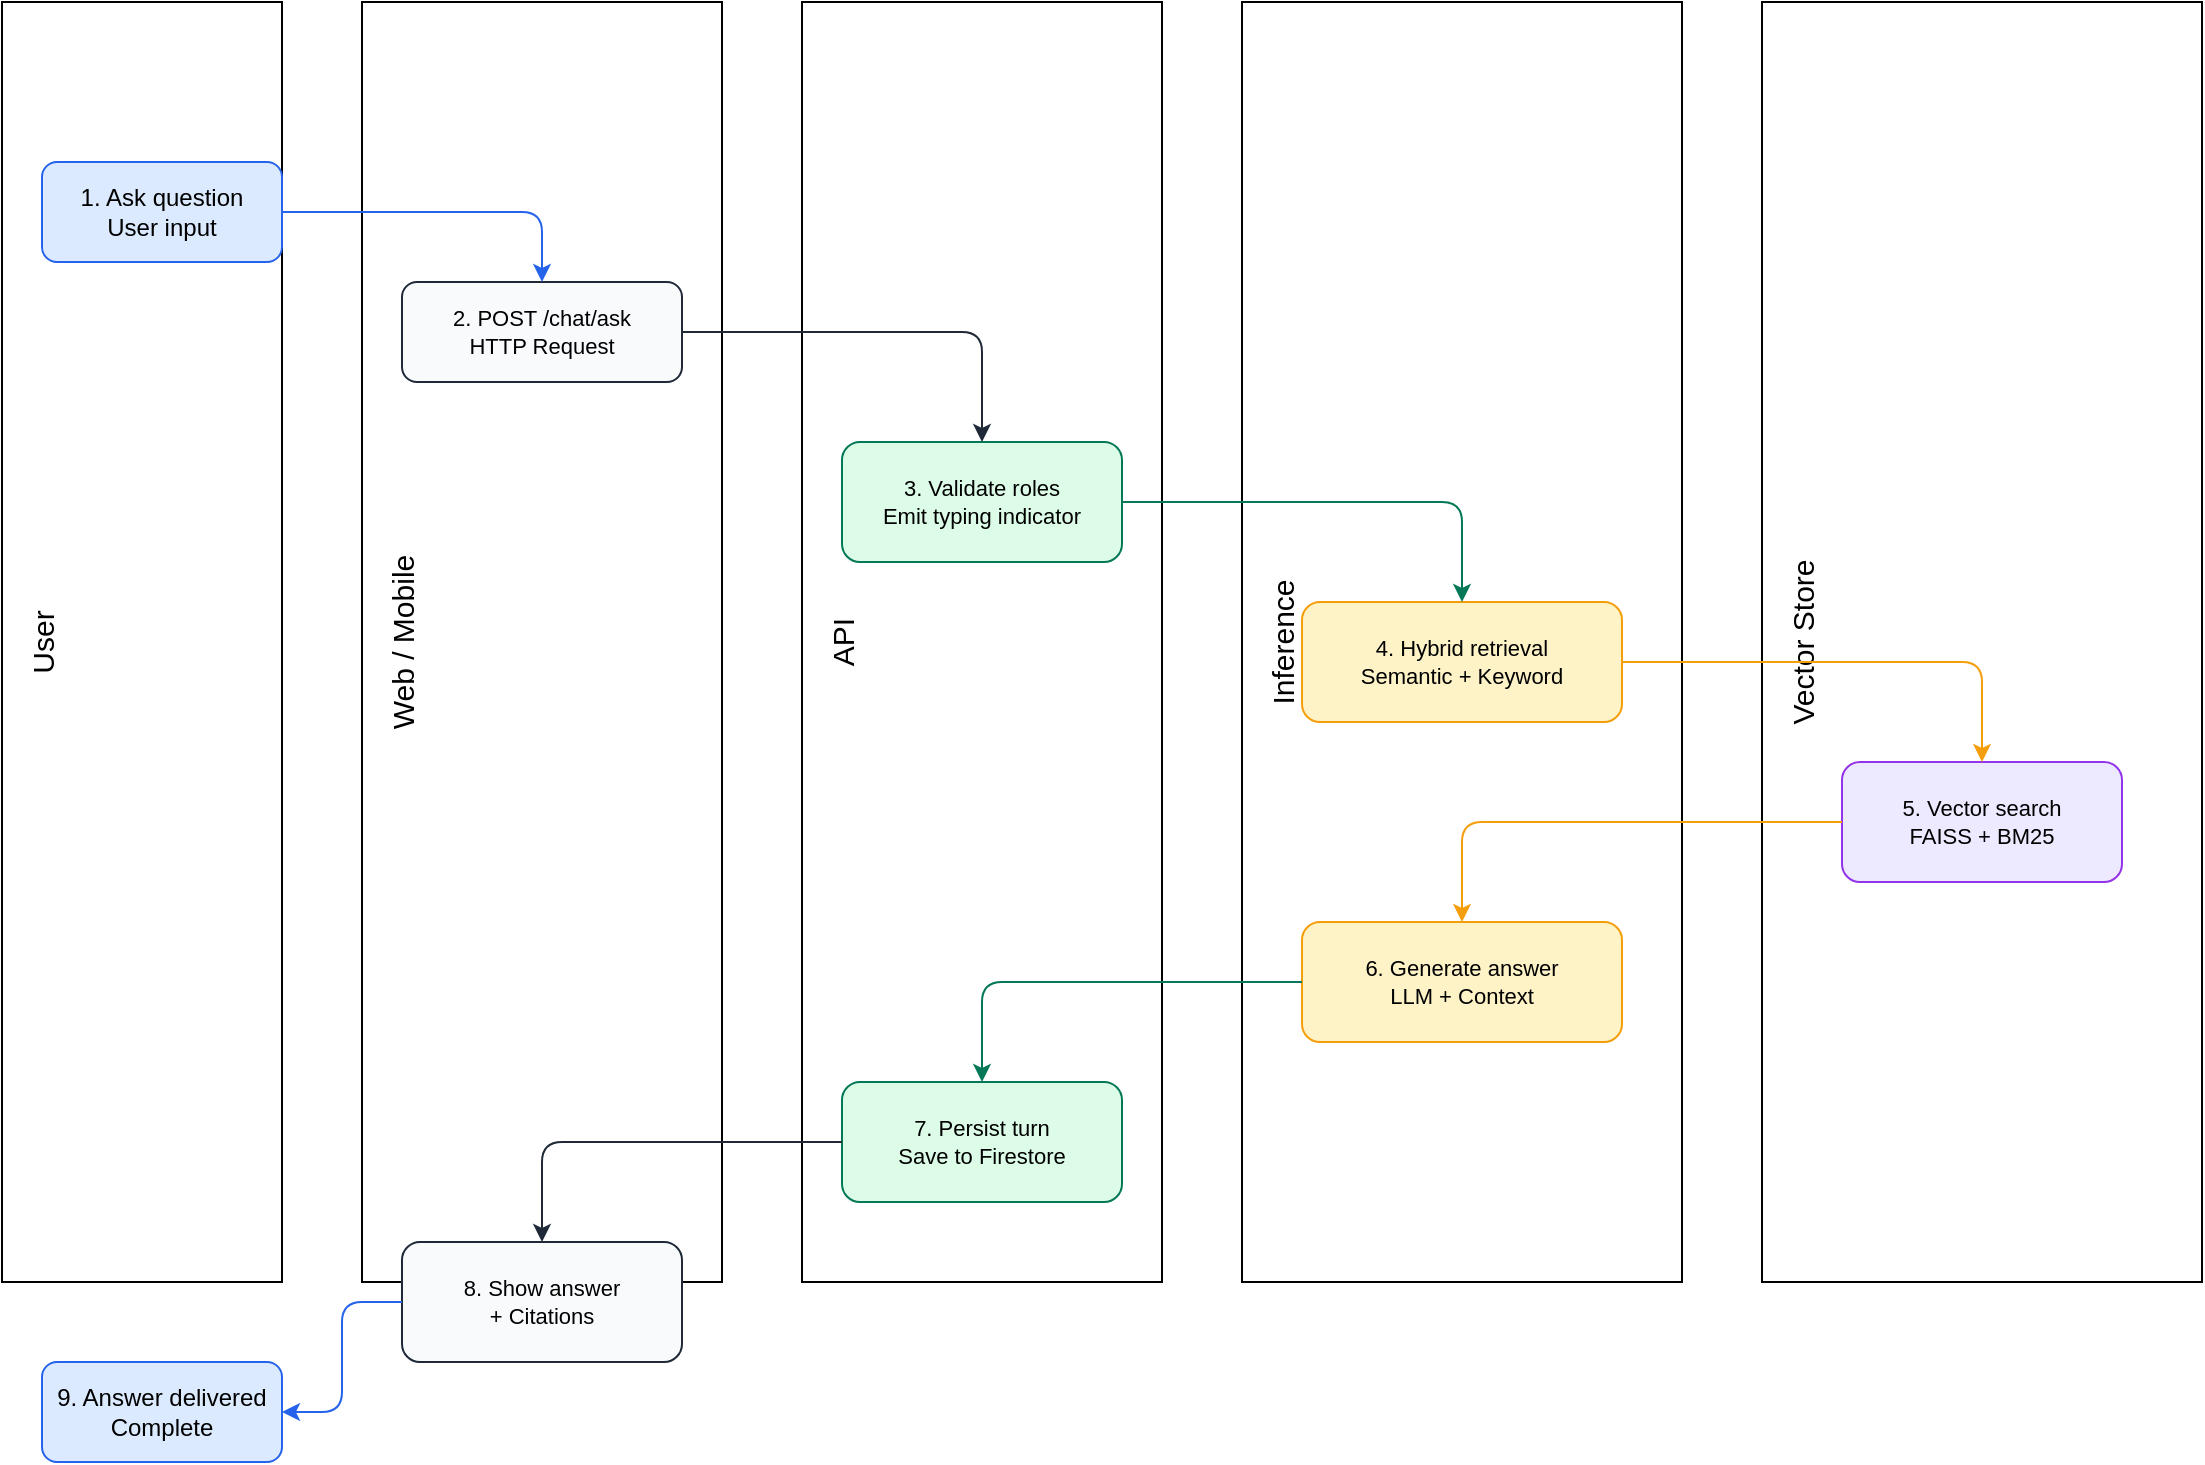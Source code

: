 <mxfile version="22.1.10" editor="diagramly">
  <diagram id="rag-sequence" name="RAG Query Processing Flow">
    <mxGraphModel dx="1422" dy="794" grid="1" gridSize="10" guides="1" tooltips="1" connect="1" arrows="1" fold="1" page="1" pageScale="1" pageWidth="1920" pageHeight="1080" math="0" shadow="0">
      <root>
        <mxCell id="0" />
        <mxCell id="1" parent="0" />
        <mxCell id="lane-user" value="User" style="shape=swimlane;swimlaneLine=0;whiteSpace=wrap;html=1;horizontal=0;startSize=40;fontSize=15;" vertex="1" parent="1">
          <mxGeometry x="80" y="80" width="140" height="640" as="geometry" />
        </mxCell>
        <mxCell id="lane-web" value="Web / Mobile" style="shape=swimlane;swimlaneLine=0;whiteSpace=wrap;html=1;horizontal=0;startSize=40;fontSize=15;" vertex="1" parent="1">
          <mxGeometry x="260" y="80" width="180" height="640" as="geometry" />
        </mxCell>
        <mxCell id="lane-api" value="API" style="shape=swimlane;swimlaneLine=0;whiteSpace=wrap;html=1;horizontal=0;startSize=40;fontSize=15;" vertex="1" parent="1">
          <mxGeometry x="480" y="80" width="180" height="640" as="geometry" />
        </mxCell>
        <mxCell id="lane-inference" value="Inference" style="shape=swimlane;swimlaneLine=0;whiteSpace=wrap;html=1;horizontal=0;startSize=40;fontSize=15;" vertex="1" parent="1">
          <mxGeometry x="700" y="80" width="220" height="640" as="geometry" />
        </mxCell>
        <mxCell id="lane-store" value="Vector Store" style="shape=swimlane;swimlaneLine=0;whiteSpace=wrap;html=1;horizontal=0;startSize=40;fontSize=15;" vertex="1" parent="1">
          <mxGeometry x="960" y="80" width="220" height="640" as="geometry" />
        </mxCell>
        <mxCell id="start" value="1. Ask question&#xa;User input" style="rounded=1;whiteSpace=wrap;html=1;strokeColor=#2563eb;fillColor=#dbeafe;fontSize=12;align=center;" vertex="1" parent="lane-user">
          <mxGeometry x="20" y="80" width="120" height="50" as="geometry" />
        </mxCell>
        <mxCell id="req-web" value="2. POST /chat/ask&#xa;HTTP Request" style="rounded=1;whiteSpace=wrap;html=1;strokeColor=#1f2937;fillColor=#f8fafc;fontSize=11;align=center;" vertex="1" parent="lane-web">
          <mxGeometry x="20" y="140" width="140" height="50" as="geometry" />
        </mxCell>
        <mxCell id="req-api" value="3. Validate roles&#xa;Emit typing indicator" style="rounded=1;whiteSpace=wrap;html=1;strokeColor=#047857;fillColor=#dcfce7;fontSize=11;align=center;" vertex="1" parent="lane-api">
          <mxGeometry x="20" y="220" width="140" height="60" as="geometry" />
        </mxCell>
        <mxCell id="req-inference" value="4. Hybrid retrieval&#xa;Semantic + Keyword" style="rounded=1;whiteSpace=wrap;html=1;strokeColor=#f59e0b;fillColor=#fef3c7;fontSize=11;align=center;" vertex="1" parent="lane-inference">
          <mxGeometry x="30" y="300" width="160" height="60" as="geometry" />
        </mxCell>
        <mxCell id="req-store" value="5. Vector search&#xa;FAISS + BM25" style="rounded=1;whiteSpace=wrap;html=1;strokeColor=#9333ea;fillColor=#ede9fe;fontSize=11;align=center;" vertex="1" parent="lane-store">
          <mxGeometry x="40" y="380" width="140" height="60" as="geometry" />
        </mxCell>
        <mxCell id="req-llm" value="6. Generate answer&#xa;LLM + Context" style="rounded=1;whiteSpace=wrap;html=1;strokeColor=#f59e0b;fillColor=#fef3c7;fontSize=11;align=center;" vertex="1" parent="lane-inference">
          <mxGeometry x="30" y="460" width="160" height="60" as="geometry" />
        </mxCell>
        <mxCell id="resp-api" value="7. Persist turn&#xa;Save to Firestore" style="rounded=1;whiteSpace=wrap;html=1;strokeColor=#047857;fillColor=#dcfce7;fontSize=11;align=center;" vertex="1" parent="lane-api">
          <mxGeometry x="20" y="540" width="140" height="60" as="geometry" />
        </mxCell>
        <mxCell id="resp-web" value="8. Show answer&#xa;+ Citations" style="rounded=1;whiteSpace=wrap;html=1;strokeColor=#1f2937;fillColor=#f8fafc;fontSize=11;align=center;" vertex="1" parent="lane-web">
          <mxGeometry x="20" y="620" width="140" height="60" as="geometry" />
        </mxCell>
        <mxCell id="resp-user" value="9. Answer delivered&#xa;Complete" style="rounded=1;whiteSpace=wrap;html=1;strokeColor=#2563eb;fillColor=#dbeafe;fontSize=12;align=center;" vertex="1" parent="lane-user">
          <mxGeometry x="20" y="680" width="120" height="50" as="geometry" />
        </mxCell>
        <mxCell id="flow1" style="edgeStyle=orthogonalEdgeStyle;strokeColor=#2563eb;" edge="1" source="start" target="req-web" parent="1">
          <mxGeometry relative="1" as="geometry" />
        </mxCell>
        <mxCell id="flow2" style="edgeStyle=orthogonalEdgeStyle;strokeColor=#1f2937;" edge="1" source="req-web" target="req-api" parent="1">
          <mxGeometry relative="1" as="geometry" />
        </mxCell>
        <mxCell id="flow3" style="edgeStyle=orthogonalEdgeStyle;strokeColor=#047857;" edge="1" source="req-api" target="req-inference" parent="1">
          <mxGeometry relative="1" as="geometry" />
        </mxCell>
        <mxCell id="flow4" style="edgeStyle=orthogonalEdgeStyle;strokeColor=#f59e0b;" edge="1" source="req-inference" target="req-store" parent="1">
          <mxGeometry relative="1" as="geometry" />
        </mxCell>
        <mxCell id="flow5" style="edgeStyle=orthogonalEdgeStyle;strokeColor=#f59e0b;" edge="1" source="req-store" target="req-llm" parent="1">
          <mxGeometry relative="1" as="geometry" />
        </mxCell>
        <mxCell id="flow6" style="edgeStyle=orthogonalEdgeStyle;strokeColor=#047857;" edge="1" source="req-llm" target="resp-api" parent="1">
          <mxGeometry relative="1" as="geometry" />
        </mxCell>
        <mxCell id="flow7" style="edgeStyle=orthogonalEdgeStyle;strokeColor=#1f2937;" edge="1" source="resp-api" target="resp-web" parent="1">
          <mxGeometry relative="1" as="geometry" />
        </mxCell>
        <mxCell id="flow8" style="edgeStyle=orthogonalEdgeStyle;strokeColor=#2563eb;" edge="1" source="resp-web" target="resp-user" parent="1">
          <mxGeometry relative="1" as="geometry" />
        </mxCell>
      </root>
    </mxGraphModel>
  </diagram>
</mxfile>
